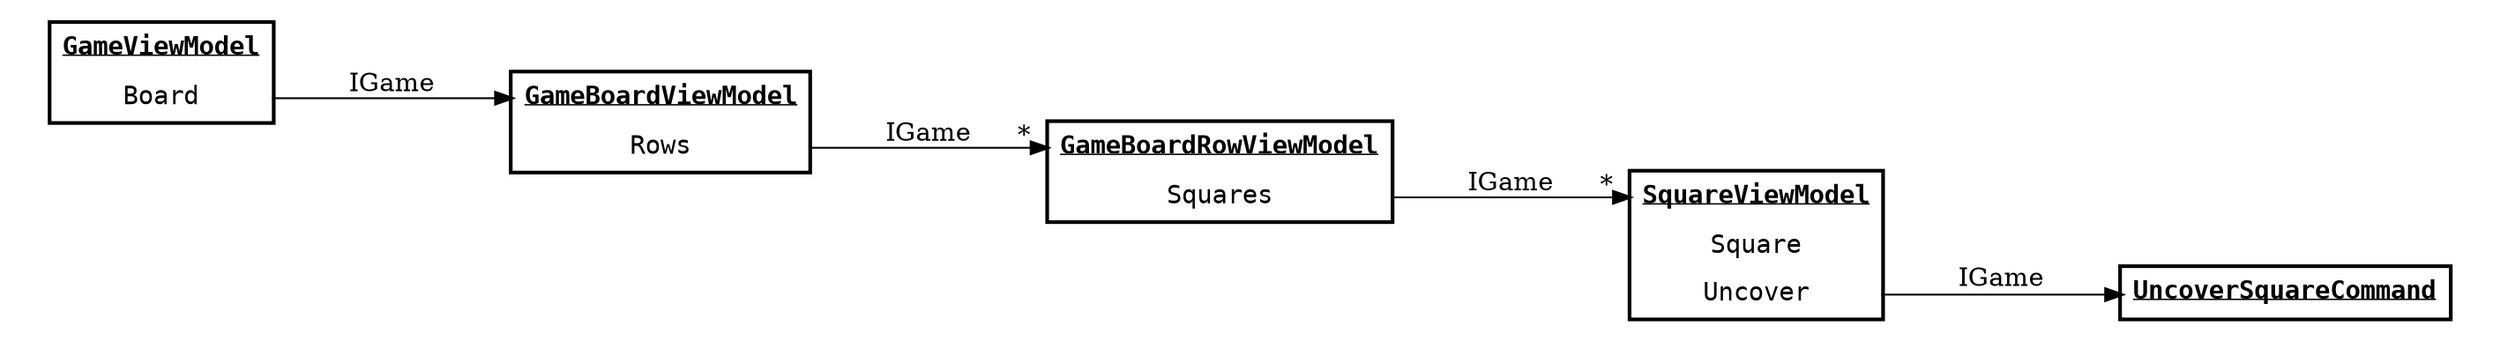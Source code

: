 digraph G {
    node [shape=none,fontname=Consolas,margin="0.3,0.1"]
    rankdir=LR

    GameVM [
      label =<<TABLE BORDER="2" CELLBORDER="0" CELLSPACING="1" CELLPADDING="5">
                      <TR><TD PORT="header"><B><U>GameViewModel</U></B></TD></TR>
                      <TR><TD PORT="Board">Board</TD></TR>
                  </TABLE>>
    ]

    BoardVM [
      label =<<TABLE BORDER="2" CELLBORDER="0" CELLSPACING="1" CELLPADDING="5">
                      <TR><TD PORT="header"><B><U>GameBoardViewModel</U></B></TD></TR>
                      <TR><TD PORT="Rows">Rows</TD></TR>
                  </TABLE>>
    ]

    RowVM [
        label =<<TABLE BORDER="2" CELLBORDER="0" CELLSPACING="1" CELLPADDING="5">
                      <TR><TD PORT="header"><B><U>GameBoardRowViewModel</U></B></TD></TR>
                      <TR><TD PORT="Squares">Squares</TD></TR>
                  </TABLE>>
    ]

    SquareVM [
        label =<<TABLE BORDER="2" CELLBORDER="0" CELLSPACING="1" CELLPADDING="5">
                      <TR><TD PORT="header"><B><U>SquareViewModel</U></B></TD></TR>
                      <TR><TD PORT="Square">Square</TD></TR>
                      <TR><TD PORT="Uncover">Uncover</TD></TR>
                  </TABLE>>
    ]

    Uncover [
        label =<<TABLE BORDER="2" CELLBORDER="0" CELLSPACING="1" CELLPADDING="5">
                      <TR><TD PORT="header"><B><U>UncoverSquareCommand</U></B></TD></TR>
                  </TABLE>>
    ]

    GameVM:Board -> BoardVM:header [label="IGame"]
    BoardVM:Rows -> RowVM:header [headlabel="*",labeldistance=1.5,label="IGame"]
    RowVM:Squares -> SquareVM:header [headlabel="*",labeldistance=1.5,label="IGame"]
    SquareVM:Uncover -> Uncover:header [label="IGame"]
}